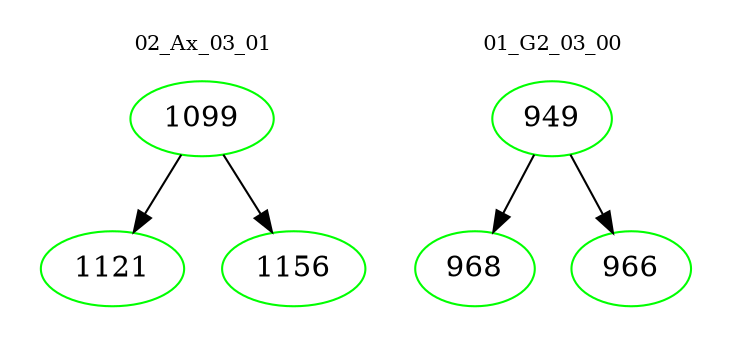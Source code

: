digraph{
subgraph cluster_0 {
color = white
label = "02_Ax_03_01";
fontsize=10;
T0_1099 [label="1099", color="green"]
T0_1099 -> T0_1121 [color="black"]
T0_1121 [label="1121", color="green"]
T0_1099 -> T0_1156 [color="black"]
T0_1156 [label="1156", color="green"]
}
subgraph cluster_1 {
color = white
label = "01_G2_03_00";
fontsize=10;
T1_949 [label="949", color="green"]
T1_949 -> T1_968 [color="black"]
T1_968 [label="968", color="green"]
T1_949 -> T1_966 [color="black"]
T1_966 [label="966", color="green"]
}
}
